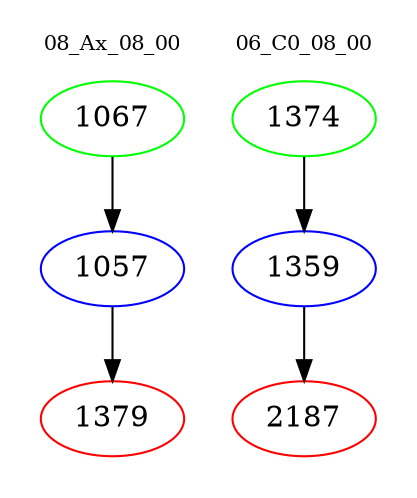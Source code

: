 digraph{
subgraph cluster_0 {
color = white
label = "08_Ax_08_00";
fontsize=10;
T0_1067 [label="1067", color="green"]
T0_1067 -> T0_1057 [color="black"]
T0_1057 [label="1057", color="blue"]
T0_1057 -> T0_1379 [color="black"]
T0_1379 [label="1379", color="red"]
}
subgraph cluster_1 {
color = white
label = "06_C0_08_00";
fontsize=10;
T1_1374 [label="1374", color="green"]
T1_1374 -> T1_1359 [color="black"]
T1_1359 [label="1359", color="blue"]
T1_1359 -> T1_2187 [color="black"]
T1_2187 [label="2187", color="red"]
}
}
